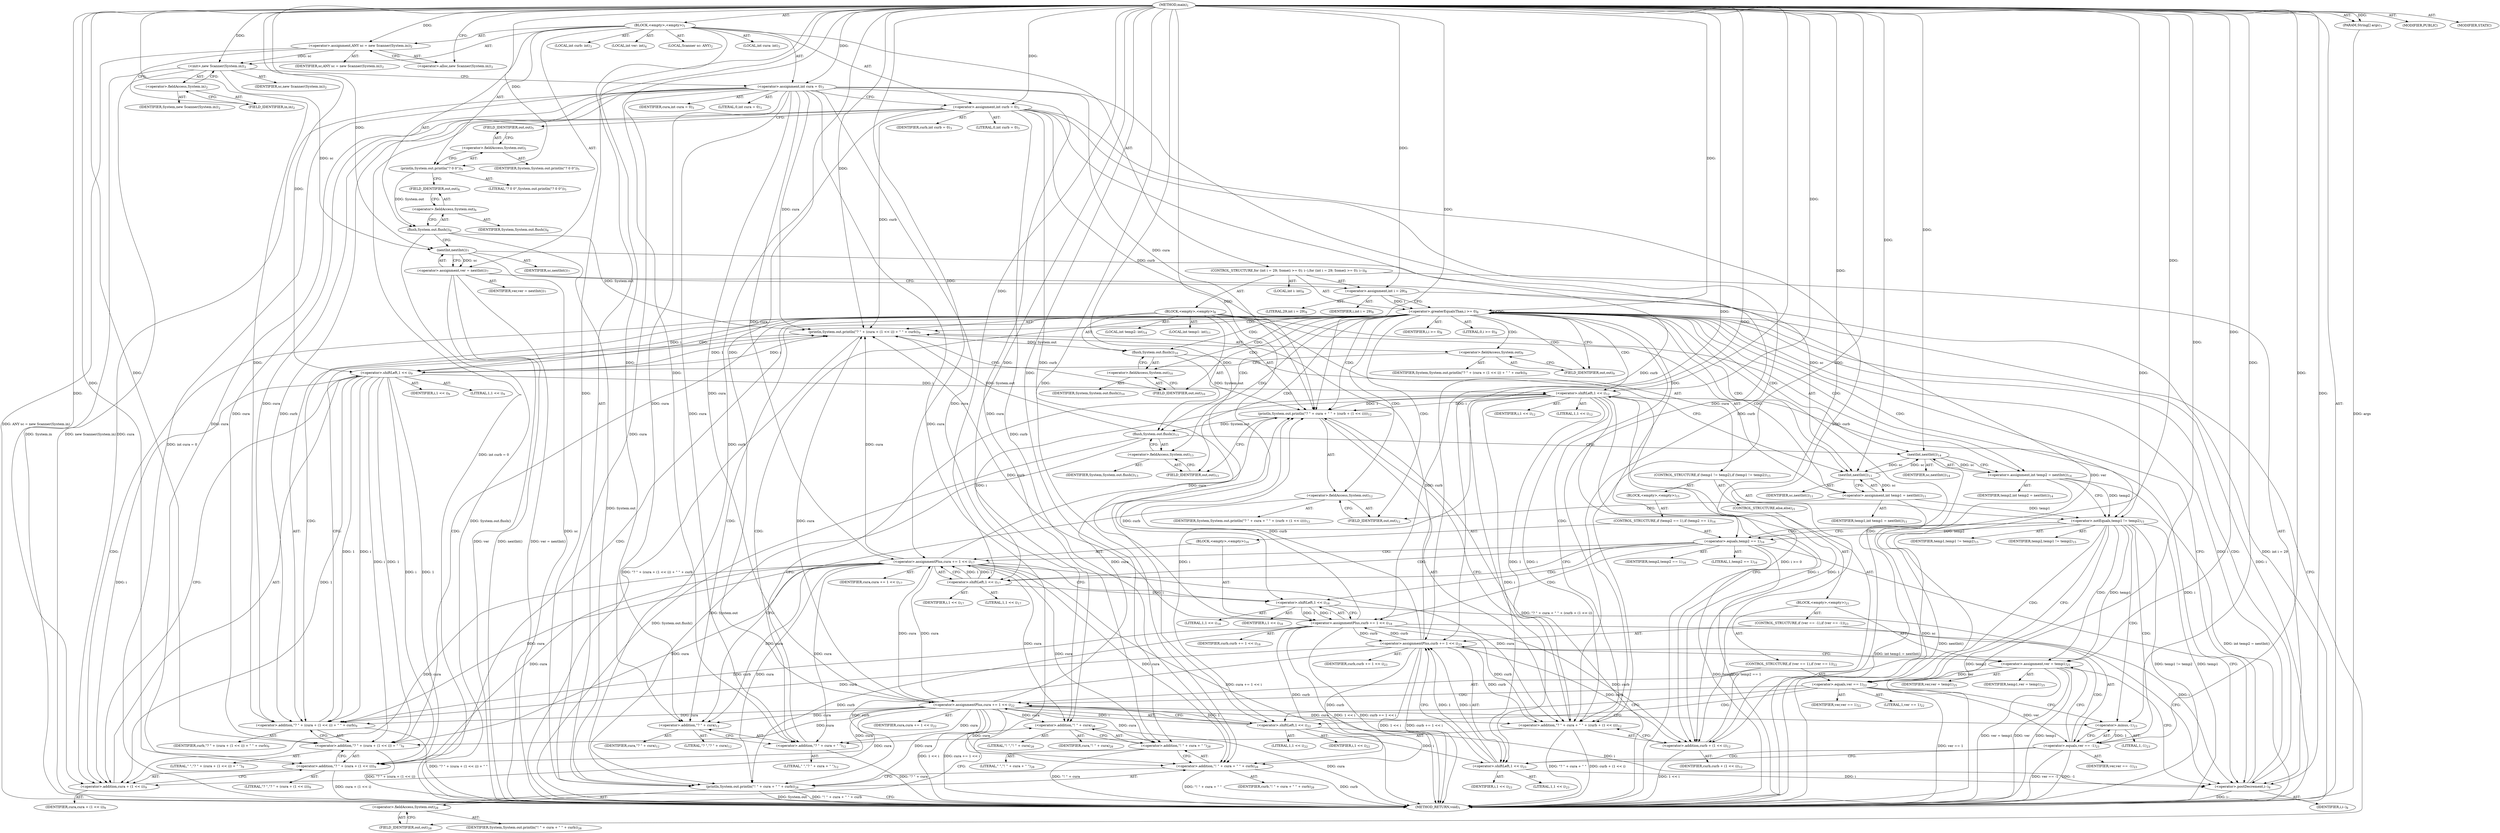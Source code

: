digraph "main" {  
"19" [label = <(METHOD,main)<SUB>1</SUB>> ]
"20" [label = <(PARAM,String[] args)<SUB>1</SUB>> ]
"21" [label = <(BLOCK,&lt;empty&gt;,&lt;empty&gt;)<SUB>1</SUB>> ]
"4" [label = <(LOCAL,Scanner sc: ANY)<SUB>2</SUB>> ]
"22" [label = <(&lt;operator&gt;.assignment,ANY sc = new Scanner(System.in))<SUB>2</SUB>> ]
"23" [label = <(IDENTIFIER,sc,ANY sc = new Scanner(System.in))<SUB>2</SUB>> ]
"24" [label = <(&lt;operator&gt;.alloc,new Scanner(System.in))<SUB>2</SUB>> ]
"25" [label = <(&lt;init&gt;,new Scanner(System.in))<SUB>2</SUB>> ]
"3" [label = <(IDENTIFIER,sc,new Scanner(System.in))<SUB>2</SUB>> ]
"26" [label = <(&lt;operator&gt;.fieldAccess,System.in)<SUB>2</SUB>> ]
"27" [label = <(IDENTIFIER,System,new Scanner(System.in))<SUB>2</SUB>> ]
"28" [label = <(FIELD_IDENTIFIER,in,in)<SUB>2</SUB>> ]
"29" [label = <(LOCAL,int cura: int)<SUB>3</SUB>> ]
"30" [label = <(LOCAL,int curb: int)<SUB>3</SUB>> ]
"31" [label = <(&lt;operator&gt;.assignment,int cura = 0)<SUB>3</SUB>> ]
"32" [label = <(IDENTIFIER,cura,int cura = 0)<SUB>3</SUB>> ]
"33" [label = <(LITERAL,0,int cura = 0)<SUB>3</SUB>> ]
"34" [label = <(&lt;operator&gt;.assignment,int curb = 0)<SUB>3</SUB>> ]
"35" [label = <(IDENTIFIER,curb,int curb = 0)<SUB>3</SUB>> ]
"36" [label = <(LITERAL,0,int curb = 0)<SUB>3</SUB>> ]
"37" [label = <(LOCAL,int ver: int)<SUB>4</SUB>> ]
"38" [label = <(println,System.out.println(&quot;? 0 0&quot;))<SUB>5</SUB>> ]
"39" [label = <(&lt;operator&gt;.fieldAccess,System.out)<SUB>5</SUB>> ]
"40" [label = <(IDENTIFIER,System,System.out.println(&quot;? 0 0&quot;))<SUB>5</SUB>> ]
"41" [label = <(FIELD_IDENTIFIER,out,out)<SUB>5</SUB>> ]
"42" [label = <(LITERAL,&quot;? 0 0&quot;,System.out.println(&quot;? 0 0&quot;))<SUB>5</SUB>> ]
"43" [label = <(flush,System.out.flush())<SUB>6</SUB>> ]
"44" [label = <(&lt;operator&gt;.fieldAccess,System.out)<SUB>6</SUB>> ]
"45" [label = <(IDENTIFIER,System,System.out.flush())<SUB>6</SUB>> ]
"46" [label = <(FIELD_IDENTIFIER,out,out)<SUB>6</SUB>> ]
"47" [label = <(&lt;operator&gt;.assignment,ver = nextInt())<SUB>7</SUB>> ]
"48" [label = <(IDENTIFIER,ver,ver = nextInt())<SUB>7</SUB>> ]
"49" [label = <(nextInt,nextInt())<SUB>7</SUB>> ]
"50" [label = <(IDENTIFIER,sc,nextInt())<SUB>7</SUB>> ]
"51" [label = <(CONTROL_STRUCTURE,for (int i = 29; Some(i &gt;= 0); i--),for (int i = 29; Some(i &gt;= 0); i--))<SUB>8</SUB>> ]
"52" [label = <(LOCAL,int i: int)<SUB>8</SUB>> ]
"53" [label = <(&lt;operator&gt;.assignment,int i = 29)<SUB>8</SUB>> ]
"54" [label = <(IDENTIFIER,i,int i = 29)<SUB>8</SUB>> ]
"55" [label = <(LITERAL,29,int i = 29)<SUB>8</SUB>> ]
"56" [label = <(&lt;operator&gt;.greaterEqualsThan,i &gt;= 0)<SUB>8</SUB>> ]
"57" [label = <(IDENTIFIER,i,i &gt;= 0)<SUB>8</SUB>> ]
"58" [label = <(LITERAL,0,i &gt;= 0)<SUB>8</SUB>> ]
"59" [label = <(&lt;operator&gt;.postDecrement,i--)<SUB>8</SUB>> ]
"60" [label = <(IDENTIFIER,i,i--)<SUB>8</SUB>> ]
"61" [label = <(BLOCK,&lt;empty&gt;,&lt;empty&gt;)<SUB>8</SUB>> ]
"62" [label = <(println,System.out.println(&quot;? &quot; + (cura + (1 &lt;&lt; i)) + &quot; &quot; + curb))<SUB>9</SUB>> ]
"63" [label = <(&lt;operator&gt;.fieldAccess,System.out)<SUB>9</SUB>> ]
"64" [label = <(IDENTIFIER,System,System.out.println(&quot;? &quot; + (cura + (1 &lt;&lt; i)) + &quot; &quot; + curb))<SUB>9</SUB>> ]
"65" [label = <(FIELD_IDENTIFIER,out,out)<SUB>9</SUB>> ]
"66" [label = <(&lt;operator&gt;.addition,&quot;? &quot; + (cura + (1 &lt;&lt; i)) + &quot; &quot; + curb)<SUB>9</SUB>> ]
"67" [label = <(&lt;operator&gt;.addition,&quot;? &quot; + (cura + (1 &lt;&lt; i)) + &quot; &quot;)<SUB>9</SUB>> ]
"68" [label = <(&lt;operator&gt;.addition,&quot;? &quot; + (cura + (1 &lt;&lt; i)))<SUB>9</SUB>> ]
"69" [label = <(LITERAL,&quot;? &quot;,&quot;? &quot; + (cura + (1 &lt;&lt; i)))<SUB>9</SUB>> ]
"70" [label = <(&lt;operator&gt;.addition,cura + (1 &lt;&lt; i))<SUB>9</SUB>> ]
"71" [label = <(IDENTIFIER,cura,cura + (1 &lt;&lt; i))<SUB>9</SUB>> ]
"72" [label = <(&lt;operator&gt;.shiftLeft,1 &lt;&lt; i)<SUB>9</SUB>> ]
"73" [label = <(LITERAL,1,1 &lt;&lt; i)<SUB>9</SUB>> ]
"74" [label = <(IDENTIFIER,i,1 &lt;&lt; i)<SUB>9</SUB>> ]
"75" [label = <(LITERAL,&quot; &quot;,&quot;? &quot; + (cura + (1 &lt;&lt; i)) + &quot; &quot;)<SUB>9</SUB>> ]
"76" [label = <(IDENTIFIER,curb,&quot;? &quot; + (cura + (1 &lt;&lt; i)) + &quot; &quot; + curb)<SUB>9</SUB>> ]
"77" [label = <(flush,System.out.flush())<SUB>10</SUB>> ]
"78" [label = <(&lt;operator&gt;.fieldAccess,System.out)<SUB>10</SUB>> ]
"79" [label = <(IDENTIFIER,System,System.out.flush())<SUB>10</SUB>> ]
"80" [label = <(FIELD_IDENTIFIER,out,out)<SUB>10</SUB>> ]
"81" [label = <(LOCAL,int temp1: int)<SUB>11</SUB>> ]
"82" [label = <(&lt;operator&gt;.assignment,int temp1 = nextInt())<SUB>11</SUB>> ]
"83" [label = <(IDENTIFIER,temp1,int temp1 = nextInt())<SUB>11</SUB>> ]
"84" [label = <(nextInt,nextInt())<SUB>11</SUB>> ]
"85" [label = <(IDENTIFIER,sc,nextInt())<SUB>11</SUB>> ]
"86" [label = <(println,System.out.println(&quot;? &quot; + cura + &quot; &quot; + (curb + (1 &lt;&lt; i))))<SUB>12</SUB>> ]
"87" [label = <(&lt;operator&gt;.fieldAccess,System.out)<SUB>12</SUB>> ]
"88" [label = <(IDENTIFIER,System,System.out.println(&quot;? &quot; + cura + &quot; &quot; + (curb + (1 &lt;&lt; i))))<SUB>12</SUB>> ]
"89" [label = <(FIELD_IDENTIFIER,out,out)<SUB>12</SUB>> ]
"90" [label = <(&lt;operator&gt;.addition,&quot;? &quot; + cura + &quot; &quot; + (curb + (1 &lt;&lt; i)))<SUB>12</SUB>> ]
"91" [label = <(&lt;operator&gt;.addition,&quot;? &quot; + cura + &quot; &quot;)<SUB>12</SUB>> ]
"92" [label = <(&lt;operator&gt;.addition,&quot;? &quot; + cura)<SUB>12</SUB>> ]
"93" [label = <(LITERAL,&quot;? &quot;,&quot;? &quot; + cura)<SUB>12</SUB>> ]
"94" [label = <(IDENTIFIER,cura,&quot;? &quot; + cura)<SUB>12</SUB>> ]
"95" [label = <(LITERAL,&quot; &quot;,&quot;? &quot; + cura + &quot; &quot;)<SUB>12</SUB>> ]
"96" [label = <(&lt;operator&gt;.addition,curb + (1 &lt;&lt; i))<SUB>12</SUB>> ]
"97" [label = <(IDENTIFIER,curb,curb + (1 &lt;&lt; i))<SUB>12</SUB>> ]
"98" [label = <(&lt;operator&gt;.shiftLeft,1 &lt;&lt; i)<SUB>12</SUB>> ]
"99" [label = <(LITERAL,1,1 &lt;&lt; i)<SUB>12</SUB>> ]
"100" [label = <(IDENTIFIER,i,1 &lt;&lt; i)<SUB>12</SUB>> ]
"101" [label = <(flush,System.out.flush())<SUB>13</SUB>> ]
"102" [label = <(&lt;operator&gt;.fieldAccess,System.out)<SUB>13</SUB>> ]
"103" [label = <(IDENTIFIER,System,System.out.flush())<SUB>13</SUB>> ]
"104" [label = <(FIELD_IDENTIFIER,out,out)<SUB>13</SUB>> ]
"105" [label = <(LOCAL,int temp2: int)<SUB>14</SUB>> ]
"106" [label = <(&lt;operator&gt;.assignment,int temp2 = nextInt())<SUB>14</SUB>> ]
"107" [label = <(IDENTIFIER,temp2,int temp2 = nextInt())<SUB>14</SUB>> ]
"108" [label = <(nextInt,nextInt())<SUB>14</SUB>> ]
"109" [label = <(IDENTIFIER,sc,nextInt())<SUB>14</SUB>> ]
"110" [label = <(CONTROL_STRUCTURE,if (temp1 != temp2),if (temp1 != temp2))<SUB>15</SUB>> ]
"111" [label = <(&lt;operator&gt;.notEquals,temp1 != temp2)<SUB>15</SUB>> ]
"112" [label = <(IDENTIFIER,temp1,temp1 != temp2)<SUB>15</SUB>> ]
"113" [label = <(IDENTIFIER,temp2,temp1 != temp2)<SUB>15</SUB>> ]
"114" [label = <(BLOCK,&lt;empty&gt;,&lt;empty&gt;)<SUB>15</SUB>> ]
"115" [label = <(CONTROL_STRUCTURE,if (temp2 == 1),if (temp2 == 1))<SUB>16</SUB>> ]
"116" [label = <(&lt;operator&gt;.equals,temp2 == 1)<SUB>16</SUB>> ]
"117" [label = <(IDENTIFIER,temp2,temp2 == 1)<SUB>16</SUB>> ]
"118" [label = <(LITERAL,1,temp2 == 1)<SUB>16</SUB>> ]
"119" [label = <(BLOCK,&lt;empty&gt;,&lt;empty&gt;)<SUB>16</SUB>> ]
"120" [label = <(&lt;operator&gt;.assignmentPlus,cura += 1 &lt;&lt; i)<SUB>17</SUB>> ]
"121" [label = <(IDENTIFIER,cura,cura += 1 &lt;&lt; i)<SUB>17</SUB>> ]
"122" [label = <(&lt;operator&gt;.shiftLeft,1 &lt;&lt; i)<SUB>17</SUB>> ]
"123" [label = <(LITERAL,1,1 &lt;&lt; i)<SUB>17</SUB>> ]
"124" [label = <(IDENTIFIER,i,1 &lt;&lt; i)<SUB>17</SUB>> ]
"125" [label = <(&lt;operator&gt;.assignmentPlus,curb += 1 &lt;&lt; i)<SUB>18</SUB>> ]
"126" [label = <(IDENTIFIER,curb,curb += 1 &lt;&lt; i)<SUB>18</SUB>> ]
"127" [label = <(&lt;operator&gt;.shiftLeft,1 &lt;&lt; i)<SUB>18</SUB>> ]
"128" [label = <(LITERAL,1,1 &lt;&lt; i)<SUB>18</SUB>> ]
"129" [label = <(IDENTIFIER,i,1 &lt;&lt; i)<SUB>18</SUB>> ]
"130" [label = <(CONTROL_STRUCTURE,else,else)<SUB>21</SUB>> ]
"131" [label = <(BLOCK,&lt;empty&gt;,&lt;empty&gt;)<SUB>21</SUB>> ]
"132" [label = <(CONTROL_STRUCTURE,if (ver == 1),if (ver == 1))<SUB>22</SUB>> ]
"133" [label = <(&lt;operator&gt;.equals,ver == 1)<SUB>22</SUB>> ]
"134" [label = <(IDENTIFIER,ver,ver == 1)<SUB>22</SUB>> ]
"135" [label = <(LITERAL,1,ver == 1)<SUB>22</SUB>> ]
"136" [label = <(&lt;operator&gt;.assignmentPlus,cura += 1 &lt;&lt; i)<SUB>22</SUB>> ]
"137" [label = <(IDENTIFIER,cura,cura += 1 &lt;&lt; i)<SUB>22</SUB>> ]
"138" [label = <(&lt;operator&gt;.shiftLeft,1 &lt;&lt; i)<SUB>22</SUB>> ]
"139" [label = <(LITERAL,1,1 &lt;&lt; i)<SUB>22</SUB>> ]
"140" [label = <(IDENTIFIER,i,1 &lt;&lt; i)<SUB>22</SUB>> ]
"141" [label = <(CONTROL_STRUCTURE,if (ver == -1),if (ver == -1))<SUB>23</SUB>> ]
"142" [label = <(&lt;operator&gt;.equals,ver == -1)<SUB>23</SUB>> ]
"143" [label = <(IDENTIFIER,ver,ver == -1)<SUB>23</SUB>> ]
"144" [label = <(&lt;operator&gt;.minus,-1)<SUB>23</SUB>> ]
"145" [label = <(LITERAL,1,-1)<SUB>23</SUB>> ]
"146" [label = <(&lt;operator&gt;.assignmentPlus,curb += 1 &lt;&lt; i)<SUB>23</SUB>> ]
"147" [label = <(IDENTIFIER,curb,curb += 1 &lt;&lt; i)<SUB>23</SUB>> ]
"148" [label = <(&lt;operator&gt;.shiftLeft,1 &lt;&lt; i)<SUB>23</SUB>> ]
"149" [label = <(LITERAL,1,1 &lt;&lt; i)<SUB>23</SUB>> ]
"150" [label = <(IDENTIFIER,i,1 &lt;&lt; i)<SUB>23</SUB>> ]
"151" [label = <(&lt;operator&gt;.assignment,ver = temp1)<SUB>25</SUB>> ]
"152" [label = <(IDENTIFIER,ver,ver = temp1)<SUB>25</SUB>> ]
"153" [label = <(IDENTIFIER,temp1,ver = temp1)<SUB>25</SUB>> ]
"154" [label = <(println,System.out.println(&quot;! &quot; + cura + &quot; &quot; + curb))<SUB>28</SUB>> ]
"155" [label = <(&lt;operator&gt;.fieldAccess,System.out)<SUB>28</SUB>> ]
"156" [label = <(IDENTIFIER,System,System.out.println(&quot;! &quot; + cura + &quot; &quot; + curb))<SUB>28</SUB>> ]
"157" [label = <(FIELD_IDENTIFIER,out,out)<SUB>28</SUB>> ]
"158" [label = <(&lt;operator&gt;.addition,&quot;! &quot; + cura + &quot; &quot; + curb)<SUB>28</SUB>> ]
"159" [label = <(&lt;operator&gt;.addition,&quot;! &quot; + cura + &quot; &quot;)<SUB>28</SUB>> ]
"160" [label = <(&lt;operator&gt;.addition,&quot;! &quot; + cura)<SUB>28</SUB>> ]
"161" [label = <(LITERAL,&quot;! &quot;,&quot;! &quot; + cura)<SUB>28</SUB>> ]
"162" [label = <(IDENTIFIER,cura,&quot;! &quot; + cura)<SUB>28</SUB>> ]
"163" [label = <(LITERAL,&quot; &quot;,&quot;! &quot; + cura + &quot; &quot;)<SUB>28</SUB>> ]
"164" [label = <(IDENTIFIER,curb,&quot;! &quot; + cura + &quot; &quot; + curb)<SUB>28</SUB>> ]
"165" [label = <(MODIFIER,PUBLIC)> ]
"166" [label = <(MODIFIER,STATIC)> ]
"167" [label = <(METHOD_RETURN,void)<SUB>1</SUB>> ]
  "19" -> "20"  [ label = "AST: "] 
  "19" -> "21"  [ label = "AST: "] 
  "19" -> "165"  [ label = "AST: "] 
  "19" -> "166"  [ label = "AST: "] 
  "19" -> "167"  [ label = "AST: "] 
  "21" -> "4"  [ label = "AST: "] 
  "21" -> "22"  [ label = "AST: "] 
  "21" -> "25"  [ label = "AST: "] 
  "21" -> "29"  [ label = "AST: "] 
  "21" -> "30"  [ label = "AST: "] 
  "21" -> "31"  [ label = "AST: "] 
  "21" -> "34"  [ label = "AST: "] 
  "21" -> "37"  [ label = "AST: "] 
  "21" -> "38"  [ label = "AST: "] 
  "21" -> "43"  [ label = "AST: "] 
  "21" -> "47"  [ label = "AST: "] 
  "21" -> "51"  [ label = "AST: "] 
  "21" -> "154"  [ label = "AST: "] 
  "22" -> "23"  [ label = "AST: "] 
  "22" -> "24"  [ label = "AST: "] 
  "25" -> "3"  [ label = "AST: "] 
  "25" -> "26"  [ label = "AST: "] 
  "26" -> "27"  [ label = "AST: "] 
  "26" -> "28"  [ label = "AST: "] 
  "31" -> "32"  [ label = "AST: "] 
  "31" -> "33"  [ label = "AST: "] 
  "34" -> "35"  [ label = "AST: "] 
  "34" -> "36"  [ label = "AST: "] 
  "38" -> "39"  [ label = "AST: "] 
  "38" -> "42"  [ label = "AST: "] 
  "39" -> "40"  [ label = "AST: "] 
  "39" -> "41"  [ label = "AST: "] 
  "43" -> "44"  [ label = "AST: "] 
  "44" -> "45"  [ label = "AST: "] 
  "44" -> "46"  [ label = "AST: "] 
  "47" -> "48"  [ label = "AST: "] 
  "47" -> "49"  [ label = "AST: "] 
  "49" -> "50"  [ label = "AST: "] 
  "51" -> "52"  [ label = "AST: "] 
  "51" -> "53"  [ label = "AST: "] 
  "51" -> "56"  [ label = "AST: "] 
  "51" -> "59"  [ label = "AST: "] 
  "51" -> "61"  [ label = "AST: "] 
  "53" -> "54"  [ label = "AST: "] 
  "53" -> "55"  [ label = "AST: "] 
  "56" -> "57"  [ label = "AST: "] 
  "56" -> "58"  [ label = "AST: "] 
  "59" -> "60"  [ label = "AST: "] 
  "61" -> "62"  [ label = "AST: "] 
  "61" -> "77"  [ label = "AST: "] 
  "61" -> "81"  [ label = "AST: "] 
  "61" -> "82"  [ label = "AST: "] 
  "61" -> "86"  [ label = "AST: "] 
  "61" -> "101"  [ label = "AST: "] 
  "61" -> "105"  [ label = "AST: "] 
  "61" -> "106"  [ label = "AST: "] 
  "61" -> "110"  [ label = "AST: "] 
  "62" -> "63"  [ label = "AST: "] 
  "62" -> "66"  [ label = "AST: "] 
  "63" -> "64"  [ label = "AST: "] 
  "63" -> "65"  [ label = "AST: "] 
  "66" -> "67"  [ label = "AST: "] 
  "66" -> "76"  [ label = "AST: "] 
  "67" -> "68"  [ label = "AST: "] 
  "67" -> "75"  [ label = "AST: "] 
  "68" -> "69"  [ label = "AST: "] 
  "68" -> "70"  [ label = "AST: "] 
  "70" -> "71"  [ label = "AST: "] 
  "70" -> "72"  [ label = "AST: "] 
  "72" -> "73"  [ label = "AST: "] 
  "72" -> "74"  [ label = "AST: "] 
  "77" -> "78"  [ label = "AST: "] 
  "78" -> "79"  [ label = "AST: "] 
  "78" -> "80"  [ label = "AST: "] 
  "82" -> "83"  [ label = "AST: "] 
  "82" -> "84"  [ label = "AST: "] 
  "84" -> "85"  [ label = "AST: "] 
  "86" -> "87"  [ label = "AST: "] 
  "86" -> "90"  [ label = "AST: "] 
  "87" -> "88"  [ label = "AST: "] 
  "87" -> "89"  [ label = "AST: "] 
  "90" -> "91"  [ label = "AST: "] 
  "90" -> "96"  [ label = "AST: "] 
  "91" -> "92"  [ label = "AST: "] 
  "91" -> "95"  [ label = "AST: "] 
  "92" -> "93"  [ label = "AST: "] 
  "92" -> "94"  [ label = "AST: "] 
  "96" -> "97"  [ label = "AST: "] 
  "96" -> "98"  [ label = "AST: "] 
  "98" -> "99"  [ label = "AST: "] 
  "98" -> "100"  [ label = "AST: "] 
  "101" -> "102"  [ label = "AST: "] 
  "102" -> "103"  [ label = "AST: "] 
  "102" -> "104"  [ label = "AST: "] 
  "106" -> "107"  [ label = "AST: "] 
  "106" -> "108"  [ label = "AST: "] 
  "108" -> "109"  [ label = "AST: "] 
  "110" -> "111"  [ label = "AST: "] 
  "110" -> "114"  [ label = "AST: "] 
  "110" -> "130"  [ label = "AST: "] 
  "111" -> "112"  [ label = "AST: "] 
  "111" -> "113"  [ label = "AST: "] 
  "114" -> "115"  [ label = "AST: "] 
  "115" -> "116"  [ label = "AST: "] 
  "115" -> "119"  [ label = "AST: "] 
  "116" -> "117"  [ label = "AST: "] 
  "116" -> "118"  [ label = "AST: "] 
  "119" -> "120"  [ label = "AST: "] 
  "119" -> "125"  [ label = "AST: "] 
  "120" -> "121"  [ label = "AST: "] 
  "120" -> "122"  [ label = "AST: "] 
  "122" -> "123"  [ label = "AST: "] 
  "122" -> "124"  [ label = "AST: "] 
  "125" -> "126"  [ label = "AST: "] 
  "125" -> "127"  [ label = "AST: "] 
  "127" -> "128"  [ label = "AST: "] 
  "127" -> "129"  [ label = "AST: "] 
  "130" -> "131"  [ label = "AST: "] 
  "131" -> "132"  [ label = "AST: "] 
  "131" -> "141"  [ label = "AST: "] 
  "131" -> "151"  [ label = "AST: "] 
  "132" -> "133"  [ label = "AST: "] 
  "132" -> "136"  [ label = "AST: "] 
  "133" -> "134"  [ label = "AST: "] 
  "133" -> "135"  [ label = "AST: "] 
  "136" -> "137"  [ label = "AST: "] 
  "136" -> "138"  [ label = "AST: "] 
  "138" -> "139"  [ label = "AST: "] 
  "138" -> "140"  [ label = "AST: "] 
  "141" -> "142"  [ label = "AST: "] 
  "141" -> "146"  [ label = "AST: "] 
  "142" -> "143"  [ label = "AST: "] 
  "142" -> "144"  [ label = "AST: "] 
  "144" -> "145"  [ label = "AST: "] 
  "146" -> "147"  [ label = "AST: "] 
  "146" -> "148"  [ label = "AST: "] 
  "148" -> "149"  [ label = "AST: "] 
  "148" -> "150"  [ label = "AST: "] 
  "151" -> "152"  [ label = "AST: "] 
  "151" -> "153"  [ label = "AST: "] 
  "154" -> "155"  [ label = "AST: "] 
  "154" -> "158"  [ label = "AST: "] 
  "155" -> "156"  [ label = "AST: "] 
  "155" -> "157"  [ label = "AST: "] 
  "158" -> "159"  [ label = "AST: "] 
  "158" -> "164"  [ label = "AST: "] 
  "159" -> "160"  [ label = "AST: "] 
  "159" -> "163"  [ label = "AST: "] 
  "160" -> "161"  [ label = "AST: "] 
  "160" -> "162"  [ label = "AST: "] 
  "22" -> "28"  [ label = "CFG: "] 
  "25" -> "31"  [ label = "CFG: "] 
  "31" -> "34"  [ label = "CFG: "] 
  "34" -> "41"  [ label = "CFG: "] 
  "38" -> "46"  [ label = "CFG: "] 
  "43" -> "49"  [ label = "CFG: "] 
  "47" -> "53"  [ label = "CFG: "] 
  "154" -> "167"  [ label = "CFG: "] 
  "24" -> "22"  [ label = "CFG: "] 
  "26" -> "25"  [ label = "CFG: "] 
  "39" -> "38"  [ label = "CFG: "] 
  "44" -> "43"  [ label = "CFG: "] 
  "49" -> "47"  [ label = "CFG: "] 
  "53" -> "56"  [ label = "CFG: "] 
  "56" -> "65"  [ label = "CFG: "] 
  "56" -> "157"  [ label = "CFG: "] 
  "59" -> "56"  [ label = "CFG: "] 
  "155" -> "160"  [ label = "CFG: "] 
  "158" -> "154"  [ label = "CFG: "] 
  "28" -> "26"  [ label = "CFG: "] 
  "41" -> "39"  [ label = "CFG: "] 
  "46" -> "44"  [ label = "CFG: "] 
  "62" -> "80"  [ label = "CFG: "] 
  "77" -> "84"  [ label = "CFG: "] 
  "82" -> "89"  [ label = "CFG: "] 
  "86" -> "104"  [ label = "CFG: "] 
  "101" -> "108"  [ label = "CFG: "] 
  "106" -> "111"  [ label = "CFG: "] 
  "157" -> "155"  [ label = "CFG: "] 
  "159" -> "158"  [ label = "CFG: "] 
  "63" -> "72"  [ label = "CFG: "] 
  "66" -> "62"  [ label = "CFG: "] 
  "78" -> "77"  [ label = "CFG: "] 
  "84" -> "82"  [ label = "CFG: "] 
  "87" -> "92"  [ label = "CFG: "] 
  "90" -> "86"  [ label = "CFG: "] 
  "102" -> "101"  [ label = "CFG: "] 
  "108" -> "106"  [ label = "CFG: "] 
  "111" -> "116"  [ label = "CFG: "] 
  "111" -> "133"  [ label = "CFG: "] 
  "160" -> "159"  [ label = "CFG: "] 
  "65" -> "63"  [ label = "CFG: "] 
  "67" -> "66"  [ label = "CFG: "] 
  "80" -> "78"  [ label = "CFG: "] 
  "89" -> "87"  [ label = "CFG: "] 
  "91" -> "98"  [ label = "CFG: "] 
  "96" -> "90"  [ label = "CFG: "] 
  "104" -> "102"  [ label = "CFG: "] 
  "68" -> "67"  [ label = "CFG: "] 
  "92" -> "91"  [ label = "CFG: "] 
  "98" -> "96"  [ label = "CFG: "] 
  "116" -> "122"  [ label = "CFG: "] 
  "116" -> "59"  [ label = "CFG: "] 
  "151" -> "59"  [ label = "CFG: "] 
  "70" -> "68"  [ label = "CFG: "] 
  "120" -> "127"  [ label = "CFG: "] 
  "125" -> "59"  [ label = "CFG: "] 
  "133" -> "138"  [ label = "CFG: "] 
  "133" -> "144"  [ label = "CFG: "] 
  "136" -> "144"  [ label = "CFG: "] 
  "142" -> "148"  [ label = "CFG: "] 
  "142" -> "151"  [ label = "CFG: "] 
  "146" -> "151"  [ label = "CFG: "] 
  "72" -> "70"  [ label = "CFG: "] 
  "122" -> "120"  [ label = "CFG: "] 
  "127" -> "125"  [ label = "CFG: "] 
  "138" -> "136"  [ label = "CFG: "] 
  "144" -> "142"  [ label = "CFG: "] 
  "148" -> "146"  [ label = "CFG: "] 
  "19" -> "24"  [ label = "CFG: "] 
  "20" -> "167"  [ label = "DDG: args"] 
  "22" -> "167"  [ label = "DDG: ANY sc = new Scanner(System.in)"] 
  "25" -> "167"  [ label = "DDG: System.in"] 
  "25" -> "167"  [ label = "DDG: new Scanner(System.in)"] 
  "31" -> "167"  [ label = "DDG: int cura = 0"] 
  "34" -> "167"  [ label = "DDG: int curb = 0"] 
  "43" -> "167"  [ label = "DDG: System.out.flush()"] 
  "47" -> "167"  [ label = "DDG: ver"] 
  "49" -> "167"  [ label = "DDG: sc"] 
  "47" -> "167"  [ label = "DDG: nextInt()"] 
  "47" -> "167"  [ label = "DDG: ver = nextInt()"] 
  "53" -> "167"  [ label = "DDG: int i = 29"] 
  "56" -> "167"  [ label = "DDG: i"] 
  "56" -> "167"  [ label = "DDG: i &gt;= 0"] 
  "154" -> "167"  [ label = "DDG: System.out"] 
  "160" -> "167"  [ label = "DDG: cura"] 
  "159" -> "167"  [ label = "DDG: &quot;! &quot; + cura"] 
  "158" -> "167"  [ label = "DDG: &quot;! &quot; + cura + &quot; &quot;"] 
  "158" -> "167"  [ label = "DDG: curb"] 
  "154" -> "167"  [ label = "DDG: &quot;! &quot; + cura + &quot; &quot; + curb"] 
  "68" -> "167"  [ label = "DDG: cura + (1 &lt;&lt; i)"] 
  "67" -> "167"  [ label = "DDG: &quot;? &quot; + (cura + (1 &lt;&lt; i))"] 
  "66" -> "167"  [ label = "DDG: &quot;? &quot; + (cura + (1 &lt;&lt; i)) + &quot; &quot;"] 
  "62" -> "167"  [ label = "DDG: &quot;? &quot; + (cura + (1 &lt;&lt; i)) + &quot; &quot; + curb"] 
  "82" -> "167"  [ label = "DDG: int temp1 = nextInt()"] 
  "91" -> "167"  [ label = "DDG: &quot;? &quot; + cura"] 
  "90" -> "167"  [ label = "DDG: &quot;? &quot; + cura + &quot; &quot;"] 
  "96" -> "167"  [ label = "DDG: 1 &lt;&lt; i"] 
  "90" -> "167"  [ label = "DDG: curb + (1 &lt;&lt; i)"] 
  "86" -> "167"  [ label = "DDG: &quot;? &quot; + cura + &quot; &quot; + (curb + (1 &lt;&lt; i))"] 
  "101" -> "167"  [ label = "DDG: System.out.flush()"] 
  "108" -> "167"  [ label = "DDG: sc"] 
  "106" -> "167"  [ label = "DDG: nextInt()"] 
  "106" -> "167"  [ label = "DDG: int temp2 = nextInt()"] 
  "111" -> "167"  [ label = "DDG: temp1"] 
  "111" -> "167"  [ label = "DDG: temp2"] 
  "111" -> "167"  [ label = "DDG: temp1 != temp2"] 
  "133" -> "167"  [ label = "DDG: ver == 1"] 
  "136" -> "167"  [ label = "DDG: 1 &lt;&lt; i"] 
  "136" -> "167"  [ label = "DDG: cura += 1 &lt;&lt; i"] 
  "142" -> "167"  [ label = "DDG: -1"] 
  "142" -> "167"  [ label = "DDG: ver == -1"] 
  "146" -> "167"  [ label = "DDG: 1 &lt;&lt; i"] 
  "146" -> "167"  [ label = "DDG: curb += 1 &lt;&lt; i"] 
  "151" -> "167"  [ label = "DDG: ver"] 
  "151" -> "167"  [ label = "DDG: temp1"] 
  "151" -> "167"  [ label = "DDG: ver = temp1"] 
  "116" -> "167"  [ label = "DDG: temp2"] 
  "116" -> "167"  [ label = "DDG: temp2 == 1"] 
  "120" -> "167"  [ label = "DDG: cura += 1 &lt;&lt; i"] 
  "125" -> "167"  [ label = "DDG: 1 &lt;&lt; i"] 
  "125" -> "167"  [ label = "DDG: curb += 1 &lt;&lt; i"] 
  "59" -> "167"  [ label = "DDG: i--"] 
  "19" -> "20"  [ label = "DDG: "] 
  "19" -> "22"  [ label = "DDG: "] 
  "19" -> "31"  [ label = "DDG: "] 
  "19" -> "34"  [ label = "DDG: "] 
  "49" -> "47"  [ label = "DDG: sc"] 
  "22" -> "25"  [ label = "DDG: sc"] 
  "19" -> "25"  [ label = "DDG: "] 
  "19" -> "38"  [ label = "DDG: "] 
  "38" -> "43"  [ label = "DDG: System.out"] 
  "19" -> "53"  [ label = "DDG: "] 
  "43" -> "154"  [ label = "DDG: System.out"] 
  "101" -> "154"  [ label = "DDG: System.out"] 
  "19" -> "154"  [ label = "DDG: "] 
  "31" -> "154"  [ label = "DDG: cura"] 
  "136" -> "154"  [ label = "DDG: cura"] 
  "120" -> "154"  [ label = "DDG: cura"] 
  "34" -> "154"  [ label = "DDG: curb"] 
  "146" -> "154"  [ label = "DDG: curb"] 
  "125" -> "154"  [ label = "DDG: curb"] 
  "25" -> "49"  [ label = "DDG: sc"] 
  "19" -> "49"  [ label = "DDG: "] 
  "53" -> "56"  [ label = "DDG: i"] 
  "59" -> "56"  [ label = "DDG: i"] 
  "19" -> "56"  [ label = "DDG: "] 
  "98" -> "59"  [ label = "DDG: i"] 
  "138" -> "59"  [ label = "DDG: i"] 
  "148" -> "59"  [ label = "DDG: i"] 
  "127" -> "59"  [ label = "DDG: i"] 
  "19" -> "59"  [ label = "DDG: "] 
  "84" -> "82"  [ label = "DDG: sc"] 
  "108" -> "106"  [ label = "DDG: sc"] 
  "19" -> "158"  [ label = "DDG: "] 
  "31" -> "158"  [ label = "DDG: cura"] 
  "136" -> "158"  [ label = "DDG: cura"] 
  "120" -> "158"  [ label = "DDG: cura"] 
  "34" -> "158"  [ label = "DDG: curb"] 
  "146" -> "158"  [ label = "DDG: curb"] 
  "125" -> "158"  [ label = "DDG: curb"] 
  "43" -> "62"  [ label = "DDG: System.out"] 
  "101" -> "62"  [ label = "DDG: System.out"] 
  "19" -> "62"  [ label = "DDG: "] 
  "31" -> "62"  [ label = "DDG: cura"] 
  "136" -> "62"  [ label = "DDG: cura"] 
  "120" -> "62"  [ label = "DDG: cura"] 
  "72" -> "62"  [ label = "DDG: 1"] 
  "72" -> "62"  [ label = "DDG: i"] 
  "34" -> "62"  [ label = "DDG: curb"] 
  "146" -> "62"  [ label = "DDG: curb"] 
  "125" -> "62"  [ label = "DDG: curb"] 
  "62" -> "77"  [ label = "DDG: System.out"] 
  "77" -> "86"  [ label = "DDG: System.out"] 
  "19" -> "86"  [ label = "DDG: "] 
  "31" -> "86"  [ label = "DDG: cura"] 
  "136" -> "86"  [ label = "DDG: cura"] 
  "120" -> "86"  [ label = "DDG: cura"] 
  "34" -> "86"  [ label = "DDG: curb"] 
  "146" -> "86"  [ label = "DDG: curb"] 
  "125" -> "86"  [ label = "DDG: curb"] 
  "98" -> "86"  [ label = "DDG: 1"] 
  "98" -> "86"  [ label = "DDG: i"] 
  "86" -> "101"  [ label = "DDG: System.out"] 
  "19" -> "159"  [ label = "DDG: "] 
  "31" -> "159"  [ label = "DDG: cura"] 
  "136" -> "159"  [ label = "DDG: cura"] 
  "120" -> "159"  [ label = "DDG: cura"] 
  "19" -> "66"  [ label = "DDG: "] 
  "31" -> "66"  [ label = "DDG: cura"] 
  "136" -> "66"  [ label = "DDG: cura"] 
  "120" -> "66"  [ label = "DDG: cura"] 
  "72" -> "66"  [ label = "DDG: 1"] 
  "72" -> "66"  [ label = "DDG: i"] 
  "34" -> "66"  [ label = "DDG: curb"] 
  "146" -> "66"  [ label = "DDG: curb"] 
  "125" -> "66"  [ label = "DDG: curb"] 
  "49" -> "84"  [ label = "DDG: sc"] 
  "108" -> "84"  [ label = "DDG: sc"] 
  "19" -> "84"  [ label = "DDG: "] 
  "19" -> "90"  [ label = "DDG: "] 
  "31" -> "90"  [ label = "DDG: cura"] 
  "136" -> "90"  [ label = "DDG: cura"] 
  "120" -> "90"  [ label = "DDG: cura"] 
  "34" -> "90"  [ label = "DDG: curb"] 
  "146" -> "90"  [ label = "DDG: curb"] 
  "125" -> "90"  [ label = "DDG: curb"] 
  "98" -> "90"  [ label = "DDG: 1"] 
  "98" -> "90"  [ label = "DDG: i"] 
  "84" -> "108"  [ label = "DDG: sc"] 
  "19" -> "108"  [ label = "DDG: "] 
  "82" -> "111"  [ label = "DDG: temp1"] 
  "19" -> "111"  [ label = "DDG: "] 
  "106" -> "111"  [ label = "DDG: temp2"] 
  "19" -> "160"  [ label = "DDG: "] 
  "31" -> "160"  [ label = "DDG: cura"] 
  "136" -> "160"  [ label = "DDG: cura"] 
  "120" -> "160"  [ label = "DDG: cura"] 
  "19" -> "67"  [ label = "DDG: "] 
  "31" -> "67"  [ label = "DDG: cura"] 
  "136" -> "67"  [ label = "DDG: cura"] 
  "120" -> "67"  [ label = "DDG: cura"] 
  "72" -> "67"  [ label = "DDG: 1"] 
  "72" -> "67"  [ label = "DDG: i"] 
  "19" -> "91"  [ label = "DDG: "] 
  "31" -> "91"  [ label = "DDG: cura"] 
  "136" -> "91"  [ label = "DDG: cura"] 
  "120" -> "91"  [ label = "DDG: cura"] 
  "19" -> "96"  [ label = "DDG: "] 
  "34" -> "96"  [ label = "DDG: curb"] 
  "146" -> "96"  [ label = "DDG: curb"] 
  "125" -> "96"  [ label = "DDG: curb"] 
  "98" -> "96"  [ label = "DDG: 1"] 
  "98" -> "96"  [ label = "DDG: i"] 
  "111" -> "151"  [ label = "DDG: temp1"] 
  "19" -> "151"  [ label = "DDG: "] 
  "19" -> "68"  [ label = "DDG: "] 
  "31" -> "68"  [ label = "DDG: cura"] 
  "136" -> "68"  [ label = "DDG: cura"] 
  "120" -> "68"  [ label = "DDG: cura"] 
  "72" -> "68"  [ label = "DDG: 1"] 
  "72" -> "68"  [ label = "DDG: i"] 
  "19" -> "92"  [ label = "DDG: "] 
  "31" -> "92"  [ label = "DDG: cura"] 
  "136" -> "92"  [ label = "DDG: cura"] 
  "120" -> "92"  [ label = "DDG: cura"] 
  "19" -> "98"  [ label = "DDG: "] 
  "72" -> "98"  [ label = "DDG: i"] 
  "111" -> "116"  [ label = "DDG: temp2"] 
  "19" -> "116"  [ label = "DDG: "] 
  "122" -> "120"  [ label = "DDG: 1"] 
  "122" -> "120"  [ label = "DDG: i"] 
  "127" -> "125"  [ label = "DDG: 1"] 
  "127" -> "125"  [ label = "DDG: i"] 
  "138" -> "136"  [ label = "DDG: 1"] 
  "138" -> "136"  [ label = "DDG: i"] 
  "148" -> "146"  [ label = "DDG: 1"] 
  "148" -> "146"  [ label = "DDG: i"] 
  "31" -> "70"  [ label = "DDG: cura"] 
  "136" -> "70"  [ label = "DDG: cura"] 
  "120" -> "70"  [ label = "DDG: cura"] 
  "19" -> "70"  [ label = "DDG: "] 
  "72" -> "70"  [ label = "DDG: 1"] 
  "72" -> "70"  [ label = "DDG: i"] 
  "19" -> "120"  [ label = "DDG: "] 
  "31" -> "120"  [ label = "DDG: cura"] 
  "136" -> "120"  [ label = "DDG: cura"] 
  "19" -> "125"  [ label = "DDG: "] 
  "34" -> "125"  [ label = "DDG: curb"] 
  "146" -> "125"  [ label = "DDG: curb"] 
  "47" -> "133"  [ label = "DDG: ver"] 
  "151" -> "133"  [ label = "DDG: ver"] 
  "19" -> "133"  [ label = "DDG: "] 
  "19" -> "136"  [ label = "DDG: "] 
  "31" -> "136"  [ label = "DDG: cura"] 
  "120" -> "136"  [ label = "DDG: cura"] 
  "133" -> "142"  [ label = "DDG: ver"] 
  "19" -> "142"  [ label = "DDG: "] 
  "144" -> "142"  [ label = "DDG: 1"] 
  "19" -> "146"  [ label = "DDG: "] 
  "34" -> "146"  [ label = "DDG: curb"] 
  "125" -> "146"  [ label = "DDG: curb"] 
  "19" -> "72"  [ label = "DDG: "] 
  "56" -> "72"  [ label = "DDG: i"] 
  "19" -> "122"  [ label = "DDG: "] 
  "98" -> "122"  [ label = "DDG: i"] 
  "19" -> "127"  [ label = "DDG: "] 
  "122" -> "127"  [ label = "DDG: i"] 
  "19" -> "138"  [ label = "DDG: "] 
  "98" -> "138"  [ label = "DDG: i"] 
  "19" -> "144"  [ label = "DDG: "] 
  "19" -> "148"  [ label = "DDG: "] 
  "98" -> "148"  [ label = "DDG: i"] 
  "138" -> "148"  [ label = "DDG: i"] 
  "56" -> "68"  [ label = "CDG: "] 
  "56" -> "96"  [ label = "CDG: "] 
  "56" -> "77"  [ label = "CDG: "] 
  "56" -> "89"  [ label = "CDG: "] 
  "56" -> "66"  [ label = "CDG: "] 
  "56" -> "98"  [ label = "CDG: "] 
  "56" -> "84"  [ label = "CDG: "] 
  "56" -> "102"  [ label = "CDG: "] 
  "56" -> "72"  [ label = "CDG: "] 
  "56" -> "56"  [ label = "CDG: "] 
  "56" -> "67"  [ label = "CDG: "] 
  "56" -> "104"  [ label = "CDG: "] 
  "56" -> "92"  [ label = "CDG: "] 
  "56" -> "106"  [ label = "CDG: "] 
  "56" -> "65"  [ label = "CDG: "] 
  "56" -> "59"  [ label = "CDG: "] 
  "56" -> "87"  [ label = "CDG: "] 
  "56" -> "91"  [ label = "CDG: "] 
  "56" -> "82"  [ label = "CDG: "] 
  "56" -> "101"  [ label = "CDG: "] 
  "56" -> "90"  [ label = "CDG: "] 
  "56" -> "80"  [ label = "CDG: "] 
  "56" -> "70"  [ label = "CDG: "] 
  "56" -> "63"  [ label = "CDG: "] 
  "56" -> "108"  [ label = "CDG: "] 
  "56" -> "78"  [ label = "CDG: "] 
  "56" -> "111"  [ label = "CDG: "] 
  "56" -> "62"  [ label = "CDG: "] 
  "56" -> "86"  [ label = "CDG: "] 
  "111" -> "116"  [ label = "CDG: "] 
  "111" -> "142"  [ label = "CDG: "] 
  "111" -> "151"  [ label = "CDG: "] 
  "111" -> "144"  [ label = "CDG: "] 
  "111" -> "133"  [ label = "CDG: "] 
  "116" -> "120"  [ label = "CDG: "] 
  "116" -> "122"  [ label = "CDG: "] 
  "116" -> "127"  [ label = "CDG: "] 
  "116" -> "125"  [ label = "CDG: "] 
  "133" -> "136"  [ label = "CDG: "] 
  "133" -> "138"  [ label = "CDG: "] 
  "142" -> "146"  [ label = "CDG: "] 
  "142" -> "148"  [ label = "CDG: "] 
}
